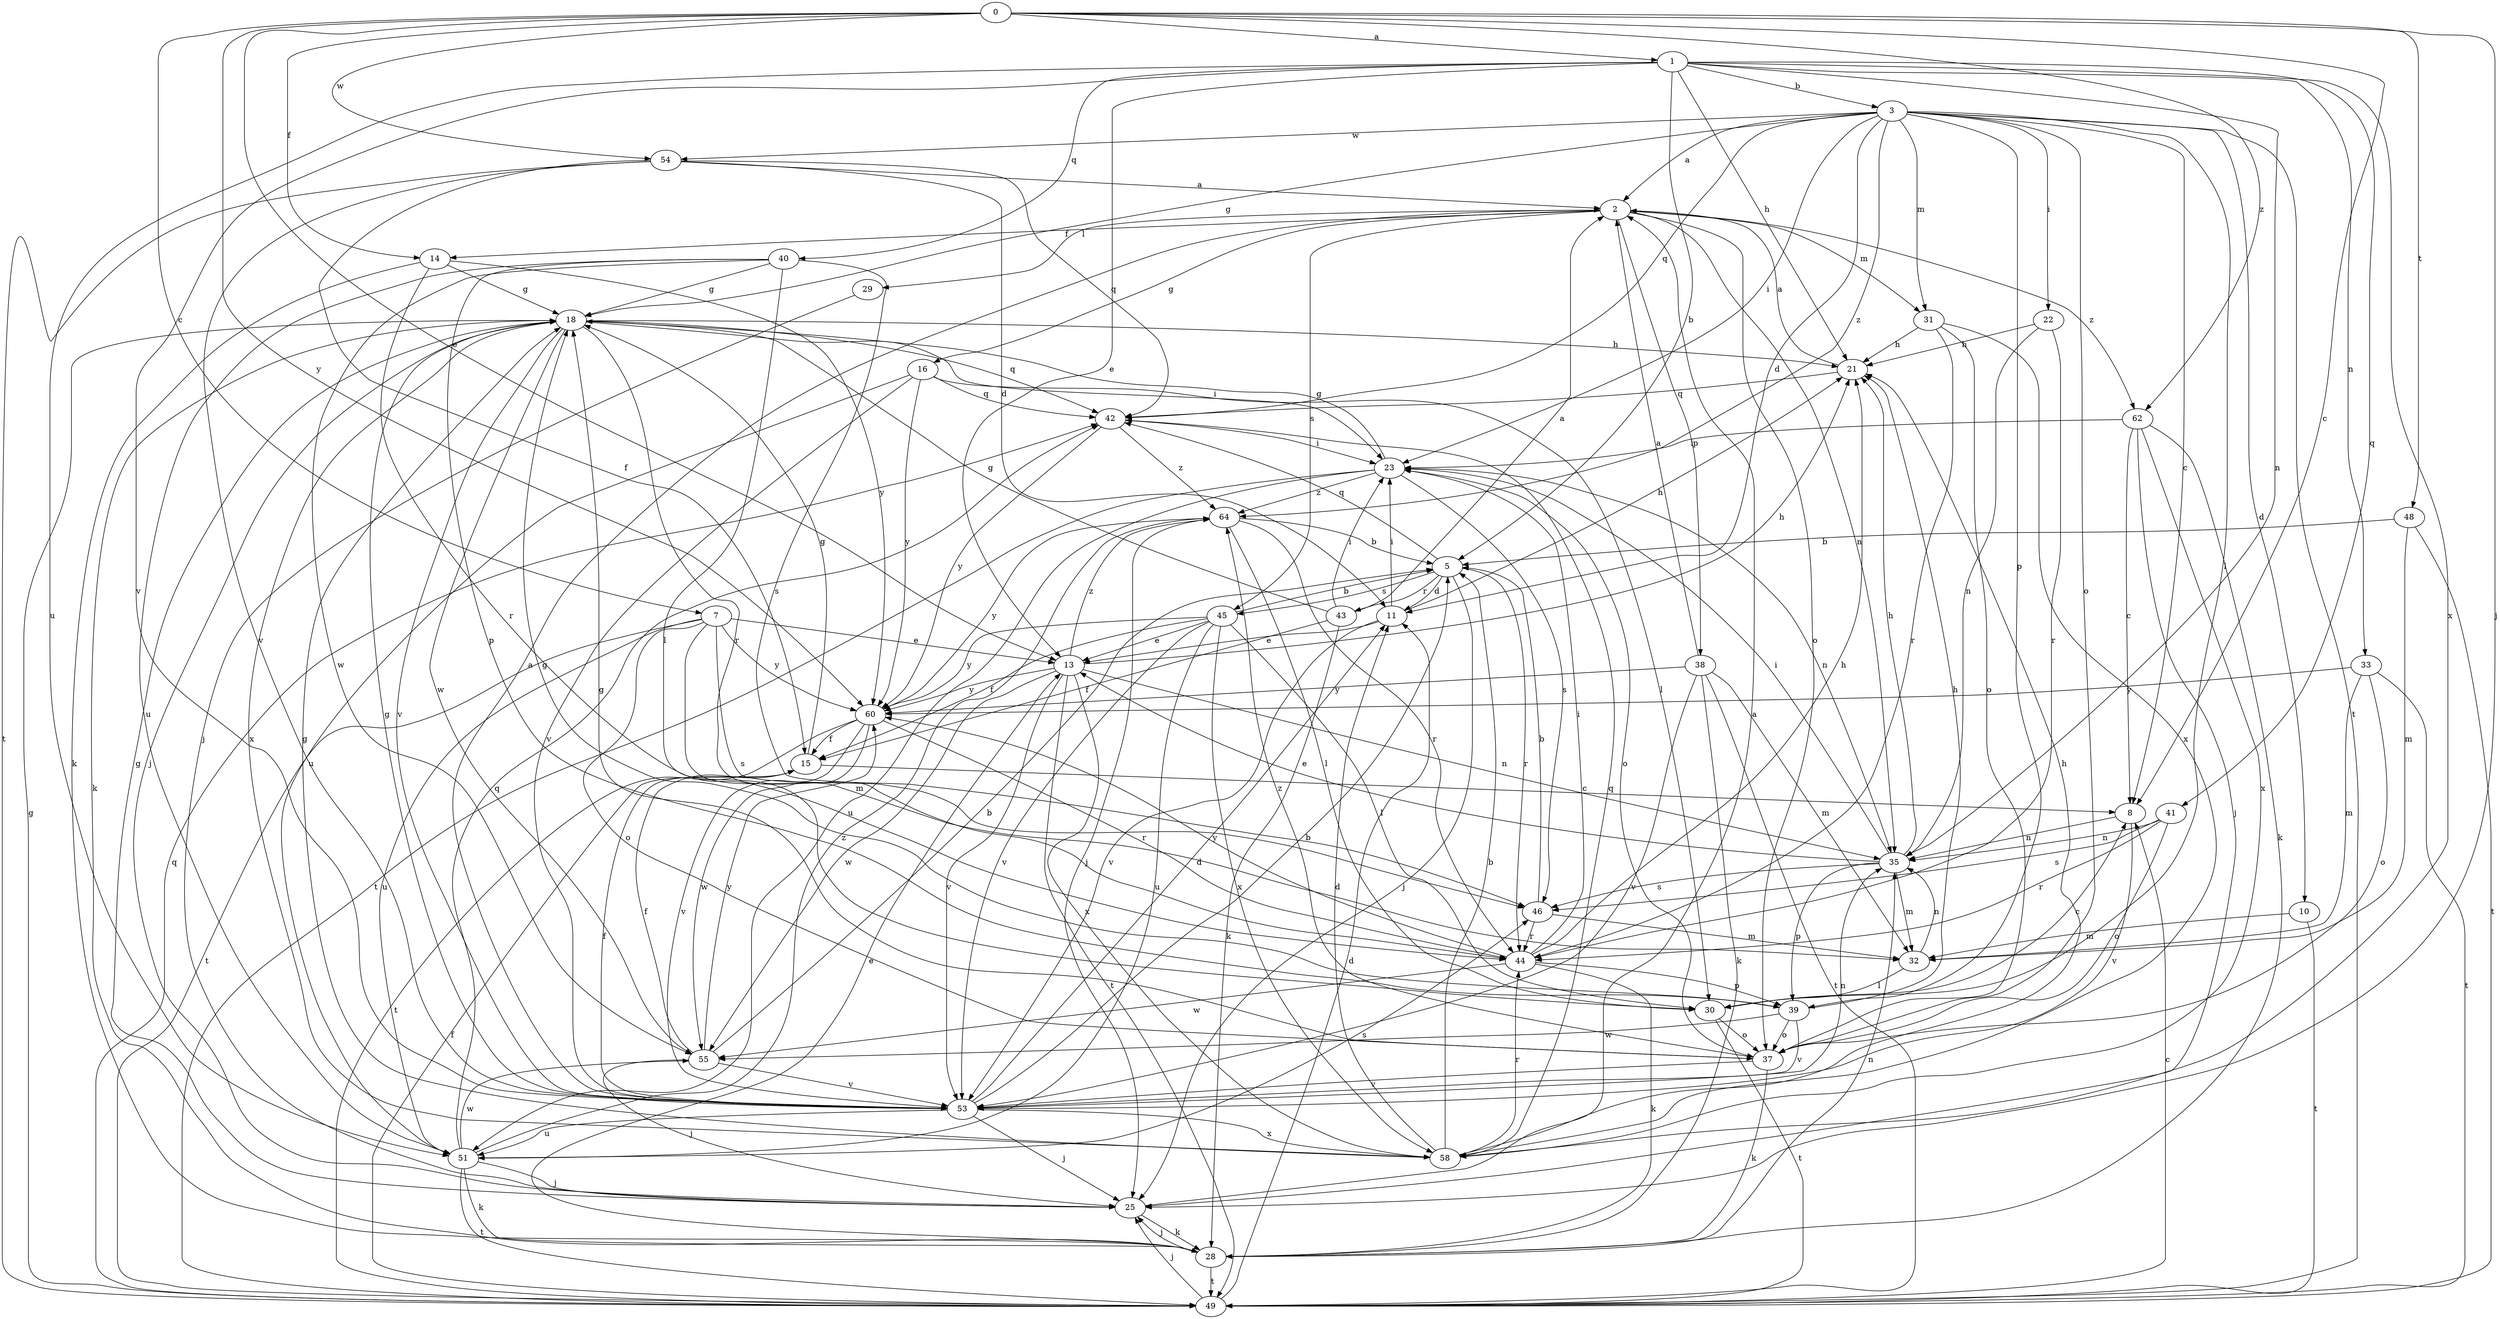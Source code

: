 strict digraph  {
0;
1;
2;
3;
5;
7;
8;
10;
11;
13;
14;
15;
16;
18;
21;
22;
23;
25;
28;
29;
30;
31;
32;
33;
35;
37;
38;
39;
40;
41;
42;
43;
44;
45;
46;
48;
49;
51;
53;
54;
55;
58;
60;
62;
64;
0 -> 1  [label=a];
0 -> 7  [label=c];
0 -> 8  [label=c];
0 -> 13  [label=e];
0 -> 14  [label=f];
0 -> 25  [label=j];
0 -> 48  [label=t];
0 -> 54  [label=w];
0 -> 60  [label=y];
0 -> 62  [label=z];
1 -> 3  [label=b];
1 -> 5  [label=b];
1 -> 13  [label=e];
1 -> 21  [label=h];
1 -> 33  [label=n];
1 -> 35  [label=n];
1 -> 40  [label=q];
1 -> 41  [label=q];
1 -> 51  [label=u];
1 -> 53  [label=v];
1 -> 58  [label=x];
2 -> 14  [label=f];
2 -> 16  [label=g];
2 -> 29  [label=l];
2 -> 31  [label=m];
2 -> 35  [label=n];
2 -> 37  [label=o];
2 -> 38  [label=p];
2 -> 45  [label=s];
2 -> 62  [label=z];
3 -> 2  [label=a];
3 -> 8  [label=c];
3 -> 10  [label=d];
3 -> 11  [label=d];
3 -> 18  [label=g];
3 -> 22  [label=i];
3 -> 23  [label=i];
3 -> 30  [label=l];
3 -> 31  [label=m];
3 -> 37  [label=o];
3 -> 39  [label=p];
3 -> 42  [label=q];
3 -> 49  [label=t];
3 -> 54  [label=w];
3 -> 64  [label=z];
5 -> 11  [label=d];
5 -> 25  [label=j];
5 -> 42  [label=q];
5 -> 43  [label=r];
5 -> 44  [label=r];
5 -> 45  [label=s];
7 -> 13  [label=e];
7 -> 32  [label=m];
7 -> 37  [label=o];
7 -> 46  [label=s];
7 -> 49  [label=t];
7 -> 51  [label=u];
7 -> 60  [label=y];
8 -> 35  [label=n];
8 -> 53  [label=v];
10 -> 32  [label=m];
10 -> 49  [label=t];
11 -> 13  [label=e];
11 -> 21  [label=h];
11 -> 23  [label=i];
11 -> 53  [label=v];
13 -> 21  [label=h];
13 -> 35  [label=n];
13 -> 49  [label=t];
13 -> 53  [label=v];
13 -> 55  [label=w];
13 -> 58  [label=x];
13 -> 60  [label=y];
13 -> 64  [label=z];
14 -> 18  [label=g];
14 -> 28  [label=k];
14 -> 44  [label=r];
14 -> 60  [label=y];
15 -> 8  [label=c];
15 -> 18  [label=g];
16 -> 30  [label=l];
16 -> 42  [label=q];
16 -> 51  [label=u];
16 -> 53  [label=v];
16 -> 60  [label=y];
18 -> 21  [label=h];
18 -> 23  [label=i];
18 -> 25  [label=j];
18 -> 28  [label=k];
18 -> 42  [label=q];
18 -> 44  [label=r];
18 -> 53  [label=v];
18 -> 55  [label=w];
18 -> 58  [label=x];
21 -> 2  [label=a];
21 -> 42  [label=q];
22 -> 21  [label=h];
22 -> 35  [label=n];
22 -> 44  [label=r];
23 -> 18  [label=g];
23 -> 35  [label=n];
23 -> 37  [label=o];
23 -> 46  [label=s];
23 -> 49  [label=t];
23 -> 51  [label=u];
23 -> 64  [label=z];
25 -> 2  [label=a];
25 -> 18  [label=g];
25 -> 28  [label=k];
28 -> 13  [label=e];
28 -> 25  [label=j];
28 -> 35  [label=n];
28 -> 49  [label=t];
29 -> 25  [label=j];
30 -> 8  [label=c];
30 -> 37  [label=o];
30 -> 49  [label=t];
31 -> 21  [label=h];
31 -> 37  [label=o];
31 -> 44  [label=r];
31 -> 58  [label=x];
32 -> 30  [label=l];
32 -> 35  [label=n];
33 -> 32  [label=m];
33 -> 37  [label=o];
33 -> 49  [label=t];
33 -> 60  [label=y];
35 -> 13  [label=e];
35 -> 21  [label=h];
35 -> 23  [label=i];
35 -> 32  [label=m];
35 -> 39  [label=p];
35 -> 46  [label=s];
37 -> 18  [label=g];
37 -> 28  [label=k];
37 -> 53  [label=v];
37 -> 64  [label=z];
38 -> 2  [label=a];
38 -> 28  [label=k];
38 -> 32  [label=m];
38 -> 49  [label=t];
38 -> 53  [label=v];
38 -> 60  [label=y];
39 -> 18  [label=g];
39 -> 21  [label=h];
39 -> 37  [label=o];
39 -> 53  [label=v];
39 -> 55  [label=w];
40 -> 18  [label=g];
40 -> 30  [label=l];
40 -> 39  [label=p];
40 -> 46  [label=s];
40 -> 51  [label=u];
40 -> 55  [label=w];
41 -> 35  [label=n];
41 -> 37  [label=o];
41 -> 44  [label=r];
41 -> 46  [label=s];
42 -> 23  [label=i];
42 -> 60  [label=y];
42 -> 64  [label=z];
43 -> 2  [label=a];
43 -> 15  [label=f];
43 -> 18  [label=g];
43 -> 23  [label=i];
43 -> 28  [label=k];
44 -> 21  [label=h];
44 -> 23  [label=i];
44 -> 28  [label=k];
44 -> 39  [label=p];
44 -> 55  [label=w];
44 -> 60  [label=y];
45 -> 5  [label=b];
45 -> 13  [label=e];
45 -> 15  [label=f];
45 -> 30  [label=l];
45 -> 51  [label=u];
45 -> 53  [label=v];
45 -> 58  [label=x];
45 -> 60  [label=y];
46 -> 5  [label=b];
46 -> 32  [label=m];
46 -> 44  [label=r];
48 -> 5  [label=b];
48 -> 32  [label=m];
48 -> 49  [label=t];
49 -> 8  [label=c];
49 -> 11  [label=d];
49 -> 15  [label=f];
49 -> 18  [label=g];
49 -> 25  [label=j];
49 -> 42  [label=q];
51 -> 25  [label=j];
51 -> 28  [label=k];
51 -> 42  [label=q];
51 -> 46  [label=s];
51 -> 49  [label=t];
51 -> 55  [label=w];
51 -> 64  [label=z];
53 -> 2  [label=a];
53 -> 5  [label=b];
53 -> 11  [label=d];
53 -> 15  [label=f];
53 -> 18  [label=g];
53 -> 25  [label=j];
53 -> 35  [label=n];
53 -> 51  [label=u];
53 -> 58  [label=x];
54 -> 2  [label=a];
54 -> 11  [label=d];
54 -> 15  [label=f];
54 -> 42  [label=q];
54 -> 49  [label=t];
54 -> 53  [label=v];
55 -> 5  [label=b];
55 -> 15  [label=f];
55 -> 25  [label=j];
55 -> 53  [label=v];
55 -> 60  [label=y];
58 -> 5  [label=b];
58 -> 11  [label=d];
58 -> 18  [label=g];
58 -> 21  [label=h];
58 -> 42  [label=q];
58 -> 44  [label=r];
60 -> 15  [label=f];
60 -> 44  [label=r];
60 -> 49  [label=t];
60 -> 53  [label=v];
60 -> 55  [label=w];
62 -> 8  [label=c];
62 -> 23  [label=i];
62 -> 25  [label=j];
62 -> 28  [label=k];
62 -> 58  [label=x];
64 -> 5  [label=b];
64 -> 25  [label=j];
64 -> 30  [label=l];
64 -> 44  [label=r];
64 -> 60  [label=y];
}

